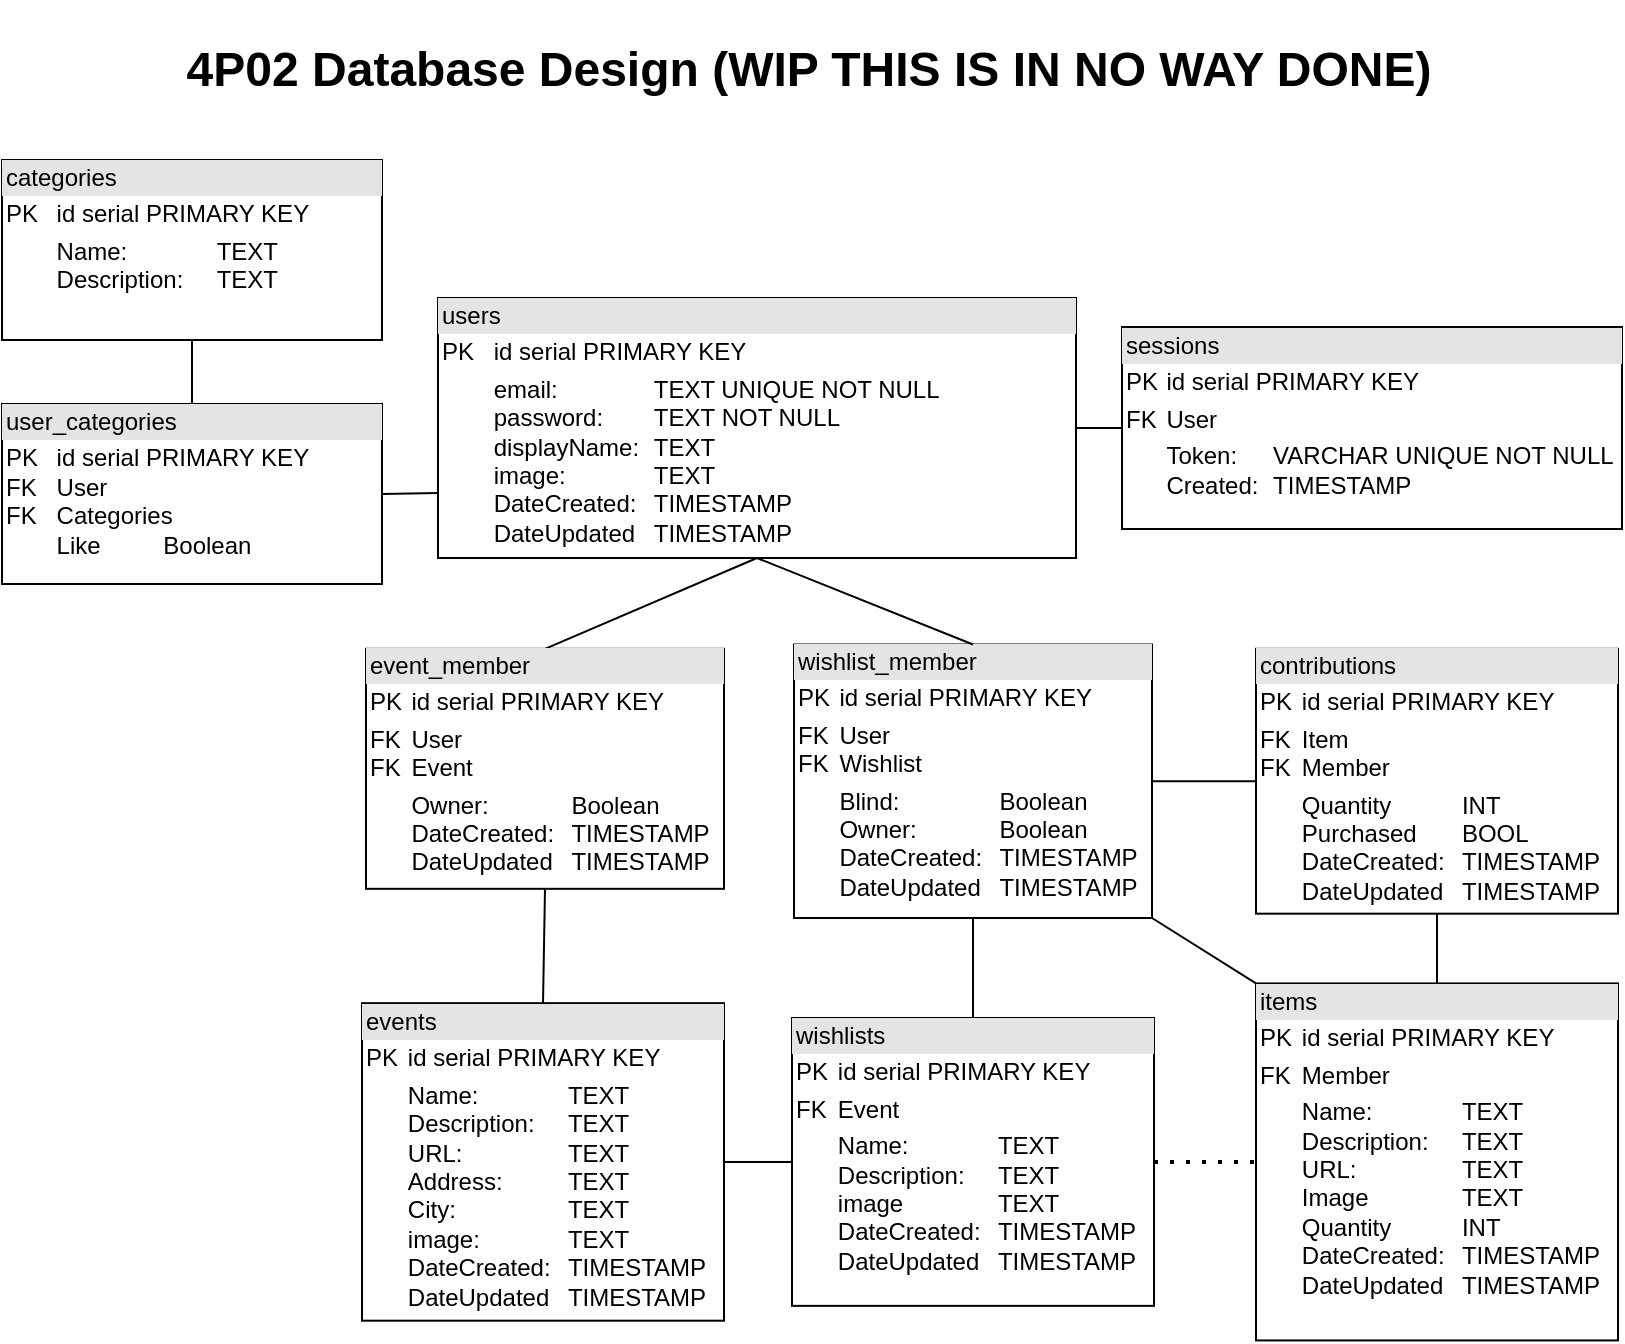 <mxfile version="26.0.11">
  <diagram name="Page-1" id="TSsa0Ury9RKS_ktHxRa_">
    <mxGraphModel dx="712" dy="737" grid="1" gridSize="10" guides="1" tooltips="1" connect="1" arrows="1" fold="1" page="1" pageScale="1" pageWidth="827" pageHeight="1169" math="0" shadow="0">
      <root>
        <mxCell id="0" />
        <mxCell id="1" parent="0" />
        <mxCell id="YkZeL2ZCBzIvdvD2JWEx-32" value="&lt;div style=&quot;box-sizing: border-box; width: 100%; background: rgb(228, 228, 228); padding: 2px;&quot;&gt;users&lt;/div&gt;&lt;table style=&quot;width:100%;font-size:1em;&quot; cellpadding=&quot;2&quot; cellspacing=&quot;0&quot;&gt;&lt;tbody&gt;&lt;tr&gt;&lt;td&gt;PK&lt;/td&gt;&lt;td&gt;id serial PRIMARY KEY&lt;/td&gt;&lt;/tr&gt;&lt;tr&gt;&lt;td&gt;&lt;br&gt;&lt;/td&gt;&lt;td&gt;email:&amp;nbsp;&lt;span style=&quot;white-space: pre;&quot;&gt;&#x9;&lt;/span&gt;&lt;span style=&quot;white-space: pre;&quot;&gt;&#x9;&lt;/span&gt;TEXT UNIQUE NOT NULL&lt;br&gt;password:&lt;span style=&quot;white-space: pre;&quot;&gt;&#x9;&lt;/span&gt;TEXT&amp;nbsp;NOT NULL&lt;br&gt;displayName:&lt;span style=&quot;white-space: pre;&quot;&gt;&#x9;&lt;/span&gt;TEXT&lt;br&gt;image:&lt;span style=&quot;white-space: pre;&quot;&gt;&#x9;&lt;/span&gt;&lt;span style=&quot;white-space: pre;&quot;&gt;&#x9;&lt;/span&gt;TEXT&lt;br&gt;DateCreated:&lt;span style=&quot;white-space: pre;&quot;&gt;&#x9;&lt;/span&gt;TIMESTAMP&lt;br&gt;DateUpdated&lt;span style=&quot;white-space: pre;&quot;&gt;&#x9;&lt;/span&gt;TIMESTAMP&lt;/td&gt;&lt;/tr&gt;&lt;/tbody&gt;&lt;/table&gt;" style="verticalAlign=top;align=left;overflow=fill;html=1;whiteSpace=wrap;" parent="1" vertex="1">
          <mxGeometry x="228" y="149" width="319" height="130" as="geometry" />
        </mxCell>
        <mxCell id="YkZeL2ZCBzIvdvD2JWEx-33" value="&lt;div style=&quot;box-sizing: border-box; width: 100%; background: rgb(228, 228, 228); padding: 2px;&quot;&gt;items&lt;/div&gt;&lt;table style=&quot;width:100%;font-size:1em;&quot; cellpadding=&quot;2&quot; cellspacing=&quot;0&quot;&gt;&lt;tbody&gt;&lt;tr&gt;&lt;td&gt;PK&lt;/td&gt;&lt;td&gt;id serial PRIMARY KEY&lt;br&gt;&lt;/td&gt;&lt;/tr&gt;&lt;tr&gt;&lt;td&gt;FK&lt;/td&gt;&lt;td&gt;Member&lt;br&gt;&lt;/td&gt;&lt;/tr&gt;&lt;tr&gt;&lt;td&gt;&lt;br&gt;&lt;/td&gt;&lt;td&gt;Name:&lt;span style=&quot;white-space: pre;&quot;&gt;&#x9;&lt;span style=&quot;white-space: pre;&quot;&gt;&#x9;&lt;/span&gt;&lt;/span&gt;TEXT&lt;br&gt;Description:&lt;span style=&quot;white-space: pre;&quot;&gt;&#x9;&lt;/span&gt;TEXT&lt;br&gt;URL:&lt;span style=&quot;white-space: pre;&quot;&gt;&#x9;&lt;span style=&quot;white-space: pre;&quot;&gt;&#x9;&lt;/span&gt;&lt;/span&gt;TEXT&lt;br&gt;Image&lt;span style=&quot;white-space: pre;&quot;&gt;&#x9;&lt;/span&gt;&lt;span style=&quot;white-space: pre;&quot;&gt;&#x9;&lt;/span&gt;TEXT&lt;br&gt;Quantity&lt;span style=&quot;white-space: pre;&quot;&gt;&#x9;&lt;/span&gt;&lt;span style=&quot;white-space: pre;&quot;&gt;&#x9;&lt;/span&gt;INT&lt;br&gt;DateCreated:&lt;span style=&quot;white-space: pre;&quot;&gt;&#x9;&lt;/span&gt;TIMESTAMP&lt;br&gt;DateUpdated&lt;span style=&quot;white-space: pre;&quot;&gt;&#x9;&lt;/span&gt;TIMESTAMP&lt;/td&gt;&lt;/tr&gt;&lt;/tbody&gt;&lt;/table&gt;" style="verticalAlign=top;align=left;overflow=fill;html=1;whiteSpace=wrap;" parent="1" vertex="1">
          <mxGeometry x="637" y="491.71" width="181" height="178.5" as="geometry" />
        </mxCell>
        <mxCell id="YkZeL2ZCBzIvdvD2JWEx-46" value="&lt;div style=&quot;box-sizing: border-box; width: 100%; background: rgb(228, 228, 228); padding: 2px;&quot;&gt;categories&lt;/div&gt;&lt;table style=&quot;width:100%;font-size:1em;&quot; cellpadding=&quot;2&quot; cellspacing=&quot;0&quot;&gt;&lt;tbody&gt;&lt;tr&gt;&lt;td&gt;PK&lt;br&gt;&lt;/td&gt;&lt;td&gt;id serial PRIMARY KEY&lt;br&gt;&lt;/td&gt;&lt;/tr&gt;&lt;tr&gt;&lt;td&gt;&lt;br&gt;&lt;/td&gt;&lt;td&gt;Name:&lt;span style=&quot;white-space: pre;&quot;&gt;&#x9;&lt;span style=&quot;white-space: pre;&quot;&gt;&#x9;&lt;/span&gt;&lt;/span&gt;TEXT&lt;br&gt;Description:&lt;span style=&quot;white-space: pre;&quot;&gt;&#x9;&lt;/span&gt;TEXT&lt;br&gt;&lt;/td&gt;&lt;/tr&gt;&lt;tr&gt;&lt;td&gt;&lt;/td&gt;&lt;td&gt;&lt;br&gt;&lt;/td&gt;&lt;/tr&gt;&lt;/tbody&gt;&lt;/table&gt;" style="verticalAlign=top;align=left;overflow=fill;html=1;whiteSpace=wrap;" parent="1" vertex="1">
          <mxGeometry x="10" y="80" width="190" height="90" as="geometry" />
        </mxCell>
        <mxCell id="YkZeL2ZCBzIvdvD2JWEx-48" value="&lt;div style=&quot;box-sizing: border-box; width: 100%; background: rgb(228, 228, 228); padding: 2px;&quot;&gt;user_categories&lt;/div&gt;&lt;table style=&quot;width:100%;font-size:1em;&quot; cellpadding=&quot;2&quot; cellspacing=&quot;0&quot;&gt;&lt;tbody&gt;&lt;tr&gt;&lt;td&gt;PK&lt;br&gt;FK&lt;br&gt;FK&lt;br&gt;&lt;br&gt;&lt;/td&gt;&lt;td&gt;id serial PRIMARY KEY&lt;br&gt;User&lt;br&gt;Categories&lt;br&gt;Like&lt;span style=&quot;white-space: pre;&quot;&gt;&#x9;&lt;/span&gt;&lt;span style=&quot;white-space: pre;&quot;&gt;&#x9;&lt;/span&gt;Boolean&lt;/td&gt;&lt;/tr&gt;&lt;tr&gt;&lt;td&gt;&lt;/td&gt;&lt;td&gt;&lt;br&gt;&lt;/td&gt;&lt;/tr&gt;&lt;/tbody&gt;&lt;/table&gt;" style="verticalAlign=top;align=left;overflow=fill;html=1;whiteSpace=wrap;" parent="1" vertex="1">
          <mxGeometry x="10" y="202" width="190" height="90" as="geometry" />
        </mxCell>
        <mxCell id="YkZeL2ZCBzIvdvD2JWEx-51" value="" style="endArrow=none;html=1;rounded=0;exitX=0;exitY=0.75;exitDx=0;exitDy=0;entryX=1;entryY=0.5;entryDx=0;entryDy=0;" parent="1" source="YkZeL2ZCBzIvdvD2JWEx-32" target="YkZeL2ZCBzIvdvD2JWEx-48" edge="1">
          <mxGeometry width="50" height="50" relative="1" as="geometry">
            <mxPoint x="759" y="618" as="sourcePoint" />
            <mxPoint x="559" y="838" as="targetPoint" />
          </mxGeometry>
        </mxCell>
        <mxCell id="YkZeL2ZCBzIvdvD2JWEx-52" value="" style="endArrow=none;html=1;rounded=0;entryX=0.5;entryY=1;entryDx=0;entryDy=0;exitX=0.5;exitY=0;exitDx=0;exitDy=0;" parent="1" source="YkZeL2ZCBzIvdvD2JWEx-48" target="YkZeL2ZCBzIvdvD2JWEx-46" edge="1">
          <mxGeometry width="50" height="50" relative="1" as="geometry">
            <mxPoint x="330" y="-10" as="sourcePoint" />
            <mxPoint x="380" y="-60" as="targetPoint" />
          </mxGeometry>
        </mxCell>
        <mxCell id="74I1PrQQdolkyrSYqhV1-5" value="&lt;div style=&quot;box-sizing: border-box; width: 100%; background: rgb(228, 228, 228); padding: 2px;&quot;&gt;sessions&lt;/div&gt;&lt;table style=&quot;width:100%;font-size:1em;&quot; cellpadding=&quot;2&quot; cellspacing=&quot;0&quot;&gt;&lt;tbody&gt;&lt;tr&gt;&lt;td&gt;PK&lt;/td&gt;&lt;td&gt;id serial PRIMARY KEY&lt;br&gt;&lt;/td&gt;&lt;/tr&gt;&lt;tr&gt;&lt;td&gt;FK&lt;br&gt;&lt;/td&gt;&lt;td&gt;User&lt;/td&gt;&lt;/tr&gt;&lt;tr&gt;&lt;td&gt;&lt;/td&gt;&lt;td&gt;Token:&lt;span style=&quot;white-space: pre;&quot;&gt;&lt;span style=&quot;white-space: pre;&quot;&gt;&#x9;&lt;/span&gt;&lt;/span&gt;VARCHAR UNIQUE NOT NULL&lt;br&gt;Created:&amp;nbsp;&lt;span style=&quot;white-space: pre;&quot;&gt;&#x9;&lt;/span&gt;TIMESTAMP&lt;/td&gt;&lt;/tr&gt;&lt;/tbody&gt;&lt;/table&gt;" style="verticalAlign=top;align=left;overflow=fill;html=1;whiteSpace=wrap;" parent="1" vertex="1">
          <mxGeometry x="570" y="163.5" width="250" height="101" as="geometry" />
        </mxCell>
        <mxCell id="74I1PrQQdolkyrSYqhV1-6" value="" style="endArrow=none;html=1;rounded=0;exitX=0;exitY=0.5;exitDx=0;exitDy=0;entryX=1;entryY=0.5;entryDx=0;entryDy=0;" parent="1" source="74I1PrQQdolkyrSYqhV1-5" target="YkZeL2ZCBzIvdvD2JWEx-32" edge="1">
          <mxGeometry width="50" height="50" relative="1" as="geometry">
            <mxPoint x="470" y="373" as="sourcePoint" />
            <mxPoint x="520" y="323" as="targetPoint" />
          </mxGeometry>
        </mxCell>
        <mxCell id="RcqJE7raZ5ugtFAX7M00-1" value="&lt;div style=&quot;box-sizing: border-box; width: 100%; background: rgb(228, 228, 228); padding: 2px;&quot;&gt;&lt;span style=&quot;color: light-dark(rgb(0, 0, 0), rgb(255, 255, 255));&quot;&gt;wishlist_m&lt;/span&gt;ember&lt;/div&gt;&lt;table style=&quot;width:100%;font-size:1em;&quot; cellpadding=&quot;2&quot; cellspacing=&quot;0&quot;&gt;&lt;tbody&gt;&lt;tr&gt;&lt;td&gt;PK&lt;/td&gt;&lt;td&gt;id serial PRIMARY KEY&lt;/td&gt;&lt;/tr&gt;&lt;tr&gt;&lt;td&gt;FK&lt;br&gt;FK&lt;/td&gt;&lt;td&gt;User&lt;br&gt;Wishlist&lt;br&gt;&lt;/td&gt;&lt;/tr&gt;&lt;tr&gt;&lt;td&gt;&lt;br&gt;&lt;/td&gt;&lt;td&gt;Blind: &lt;span style=&quot;white-space: pre;&quot;&gt;&#x9;&lt;span style=&quot;white-space: pre;&quot;&gt;&#x9;&lt;/span&gt;&lt;/span&gt;Boolean&lt;br&gt;Owner:&lt;span style=&quot;white-space: pre;&quot;&gt;&#x9;&lt;/span&gt;&lt;span style=&quot;white-space: pre;&quot;&gt;&#x9;&lt;/span&gt;Boolean&lt;br&gt;DateCreated:&lt;span style=&quot;white-space: pre;&quot;&gt;&#x9;&lt;/span&gt;TIMESTAMP&lt;br&gt;DateUpdated&lt;span style=&quot;white-space: pre;&quot;&gt;&#x9;&lt;/span&gt;TIMESTAMP&lt;/td&gt;&lt;/tr&gt;&lt;/tbody&gt;&lt;/table&gt;" style="verticalAlign=top;align=left;overflow=fill;html=1;whiteSpace=wrap;" parent="1" vertex="1">
          <mxGeometry x="406" y="322.25" width="179" height="136.75" as="geometry" />
        </mxCell>
        <mxCell id="RcqJE7raZ5ugtFAX7M00-5" value="" style="endArrow=none;html=1;rounded=0;entryX=0.5;entryY=0;entryDx=0;entryDy=0;exitX=0.5;exitY=1;exitDx=0;exitDy=0;" parent="1" source="YkZeL2ZCBzIvdvD2JWEx-32" target="RcqJE7raZ5ugtFAX7M00-1" edge="1">
          <mxGeometry width="50" height="50" relative="1" as="geometry">
            <mxPoint x="367.5" y="798" as="sourcePoint" />
            <mxPoint x="215" y="714" as="targetPoint" />
          </mxGeometry>
        </mxCell>
        <mxCell id="RcqJE7raZ5ugtFAX7M00-7" value="&lt;div style=&quot;box-sizing: border-box; width: 100%; background: rgb(228, 228, 228); padding: 2px;&quot;&gt;events&lt;/div&gt;&lt;table style=&quot;width:100%;font-size:1em;&quot; cellpadding=&quot;2&quot; cellspacing=&quot;0&quot;&gt;&lt;tbody&gt;&lt;tr&gt;&lt;td&gt;PK&lt;/td&gt;&lt;td&gt;id serial PRIMARY KEY&lt;br&gt;&lt;/td&gt;&lt;/tr&gt;&lt;tr&gt;&lt;td&gt;&lt;br&gt;&lt;/td&gt;&lt;td&gt;Name:&lt;span style=&quot;white-space: pre;&quot;&gt;&#x9;&lt;span style=&quot;white-space: pre;&quot;&gt;&#x9;&lt;/span&gt;&lt;/span&gt;TEXT&lt;br&gt;Description:&lt;span style=&quot;white-space: pre;&quot;&gt;&#x9;&lt;/span&gt;TEXT&lt;br&gt;URL:&lt;span style=&quot;white-space: pre;&quot;&gt;&#x9;&lt;span style=&quot;white-space: pre;&quot;&gt;&#x9;&lt;/span&gt;&lt;/span&gt;TEXT&lt;br&gt;Address:&amp;nbsp;&lt;span style=&quot;white-space: pre;&quot;&gt;&#x9;&lt;span style=&quot;white-space: pre;&quot;&gt;&#x9;&lt;/span&gt;&lt;/span&gt;TEXT&lt;br&gt;City:&amp;nbsp;&lt;span style=&quot;white-space: pre;&quot;&gt;&#x9;&lt;span style=&quot;white-space: pre;&quot;&gt;&#x9;&lt;/span&gt;&lt;/span&gt;TEXT&lt;br&gt;image:&amp;nbsp;&lt;span style=&quot;white-space: pre;&quot;&gt;&#x9;&lt;/span&gt;&lt;span style=&quot;white-space: pre;&quot;&gt;&#x9;&lt;/span&gt;TEXT&lt;br&gt;DateCreated:&lt;span style=&quot;white-space: pre;&quot;&gt;&#x9;&lt;/span&gt;TIMESTAMP&lt;br&gt;DateUpdated&lt;span style=&quot;white-space: pre;&quot;&gt;&#x9;&lt;/span&gt;TIMESTAMP&lt;/td&gt;&lt;/tr&gt;&lt;tr&gt;&lt;td&gt;&lt;br&gt;&lt;/td&gt;&lt;td&gt;&lt;br&gt;&lt;/td&gt;&lt;/tr&gt;&lt;/tbody&gt;&lt;/table&gt;" style="verticalAlign=top;align=left;overflow=fill;html=1;whiteSpace=wrap;" parent="1" vertex="1">
          <mxGeometry x="190" y="501.59" width="181" height="158.75" as="geometry" />
        </mxCell>
        <mxCell id="RcqJE7raZ5ugtFAX7M00-8" value="&lt;h1&gt;4P02 Database Design (WIP THIS IS IN NO WAY DONE)&lt;/h1&gt;" style="text;html=1;align=center;verticalAlign=middle;resizable=0;points=[];autosize=1;strokeColor=none;fillColor=none;shadow=0;" parent="1" vertex="1">
          <mxGeometry x="88" width="650" height="70" as="geometry" />
        </mxCell>
        <mxCell id="RcqJE7raZ5ugtFAX7M00-9" value="&lt;div style=&quot;box-sizing: border-box; width: 100%; background: rgb(228, 228, 228); padding: 2px;&quot;&gt;contributions&lt;/div&gt;&lt;table style=&quot;width:100%;font-size:1em;&quot; cellpadding=&quot;2&quot; cellspacing=&quot;0&quot;&gt;&lt;tbody&gt;&lt;tr&gt;&lt;td&gt;PK&lt;/td&gt;&lt;td&gt;id serial PRIMARY KEY&lt;br&gt;&lt;/td&gt;&lt;/tr&gt;&lt;tr&gt;&lt;td&gt;FK&lt;br&gt;FK&lt;/td&gt;&lt;td&gt;Item&lt;br&gt;Member&lt;/td&gt;&lt;/tr&gt;&lt;tr&gt;&lt;td&gt;&lt;br&gt;&lt;/td&gt;&lt;td&gt;Quantity&lt;span style=&quot;white-space: pre;&quot;&gt;&#x9;&lt;/span&gt;&lt;span style=&quot;white-space: pre;&quot;&gt;&#x9;&lt;/span&gt;INT&lt;br&gt;Purchased&lt;span style=&quot;white-space: pre;&quot;&gt;&#x9;&lt;/span&gt;BOOL&lt;br&gt;DateCreated:&lt;span style=&quot;white-space: pre;&quot;&gt;&#x9;&lt;/span&gt;TIMESTAMP&lt;br&gt;DateUpdated&lt;span style=&quot;white-space: pre;&quot;&gt;&#x9;&lt;/span&gt;TIMESTAMP&lt;/td&gt;&lt;/tr&gt;&lt;/tbody&gt;&lt;/table&gt;" style="verticalAlign=top;align=left;overflow=fill;html=1;whiteSpace=wrap;" parent="1" vertex="1">
          <mxGeometry x="637" y="324.41" width="181" height="132.43" as="geometry" />
        </mxCell>
        <mxCell id="RcqJE7raZ5ugtFAX7M00-11" value="&lt;div style=&quot;box-sizing: border-box; width: 100%; background: rgb(228, 228, 228); padding: 2px;&quot;&gt;wishlists&lt;/div&gt;&lt;table style=&quot;width:100%;font-size:1em;&quot; cellpadding=&quot;2&quot; cellspacing=&quot;0&quot;&gt;&lt;tbody&gt;&lt;tr&gt;&lt;td&gt;PK&lt;/td&gt;&lt;td&gt;id serial PRIMARY KEY&lt;br&gt;&lt;/td&gt;&lt;/tr&gt;&lt;tr&gt;&lt;td&gt;FK&lt;br&gt;&lt;/td&gt;&lt;td&gt;Event&lt;br&gt;&lt;/td&gt;&lt;/tr&gt;&lt;tr&gt;&lt;td&gt;&lt;br&gt;&lt;/td&gt;&lt;td&gt;Name:&lt;span style=&quot;white-space: pre;&quot;&gt;&#x9;&lt;span style=&quot;white-space: pre;&quot;&gt;&#x9;&lt;/span&gt;&lt;/span&gt;TEXT&lt;br&gt;Description:&lt;span style=&quot;white-space: pre;&quot;&gt;&#x9;&lt;/span&gt;TEXT&lt;br&gt;image &lt;span style=&quot;white-space: pre;&quot;&gt;&#x9;&lt;/span&gt;&lt;span style=&quot;white-space: pre;&quot;&gt;&#x9;&lt;/span&gt;TEXT&lt;br&gt;DateCreated:&lt;span style=&quot;white-space: pre;&quot;&gt;&#x9;&lt;/span&gt;TIMESTAMP&lt;br&gt;DateUpdated&lt;span style=&quot;white-space: pre;&quot;&gt;&#x9;&lt;/span&gt;TIMESTAMP&lt;br&gt;&lt;br&gt;&lt;/td&gt;&lt;/tr&gt;&lt;/tbody&gt;&lt;/table&gt;" style="verticalAlign=top;align=left;overflow=fill;html=1;whiteSpace=wrap;" parent="1" vertex="1">
          <mxGeometry x="405" y="509" width="181" height="143.93" as="geometry" />
        </mxCell>
        <mxCell id="RcqJE7raZ5ugtFAX7M00-13" value="" style="endArrow=none;html=1;rounded=0;entryX=0.5;entryY=1;entryDx=0;entryDy=0;exitX=0.5;exitY=0;exitDx=0;exitDy=0;" parent="1" source="YkZeL2ZCBzIvdvD2JWEx-33" target="RcqJE7raZ5ugtFAX7M00-9" edge="1">
          <mxGeometry width="50" height="50" relative="1" as="geometry">
            <mxPoint x="747" y="454.75" as="sourcePoint" />
            <mxPoint x="508" y="559.5" as="targetPoint" />
          </mxGeometry>
        </mxCell>
        <mxCell id="RcqJE7raZ5ugtFAX7M00-14" value="" style="endArrow=none;html=1;rounded=0;entryX=1;entryY=0.5;entryDx=0;entryDy=0;exitX=0;exitY=0.5;exitDx=0;exitDy=0;" parent="1" source="RcqJE7raZ5ugtFAX7M00-11" target="RcqJE7raZ5ugtFAX7M00-7" edge="1">
          <mxGeometry width="50" height="50" relative="1" as="geometry">
            <mxPoint x="713" y="544.25" as="sourcePoint" />
            <mxPoint x="440.75" y="679" as="targetPoint" />
          </mxGeometry>
        </mxCell>
        <mxCell id="RcqJE7raZ5ugtFAX7M00-15" value="" style="endArrow=none;html=1;rounded=0;entryX=1;entryY=0.5;entryDx=0;entryDy=0;exitX=0;exitY=0.5;exitDx=0;exitDy=0;" parent="1" source="RcqJE7raZ5ugtFAX7M00-9" target="RcqJE7raZ5ugtFAX7M00-1" edge="1">
          <mxGeometry width="50" height="50" relative="1" as="geometry">
            <mxPoint x="711" y="541.5" as="sourcePoint" />
            <mxPoint x="612" y="541.5" as="targetPoint" />
          </mxGeometry>
        </mxCell>
        <mxCell id="RcqJE7raZ5ugtFAX7M00-16" value="" style="endArrow=none;html=1;rounded=0;entryX=0.5;entryY=1;entryDx=0;entryDy=0;exitX=0.5;exitY=0;exitDx=0;exitDy=0;" parent="1" source="RcqJE7raZ5ugtFAX7M00-11" target="RcqJE7raZ5ugtFAX7M00-1" edge="1">
          <mxGeometry width="50" height="50" relative="1" as="geometry">
            <mxPoint x="711" y="562" as="sourcePoint" />
            <mxPoint x="592" y="562" as="targetPoint" />
          </mxGeometry>
        </mxCell>
        <mxCell id="RcqJE7raZ5ugtFAX7M00-17" value="" style="endArrow=none;html=1;rounded=0;entryX=1;entryY=1;entryDx=0;entryDy=0;exitX=0;exitY=0;exitDx=0;exitDy=0;" parent="1" source="YkZeL2ZCBzIvdvD2JWEx-33" target="RcqJE7raZ5ugtFAX7M00-1" edge="1">
          <mxGeometry width="50" height="50" relative="1" as="geometry">
            <mxPoint x="711" y="393" as="sourcePoint" />
            <mxPoint x="580" y="394" as="targetPoint" />
          </mxGeometry>
        </mxCell>
        <mxCell id="RcqJE7raZ5ugtFAX7M00-18" value="" style="endArrow=none;html=1;rounded=0;entryX=0.5;entryY=0;entryDx=0;entryDy=0;exitX=0.5;exitY=1;exitDx=0;exitDy=0;" parent="1" source="YkZeL2ZCBzIvdvD2JWEx-32" target="GdbT1oHBHeOazo6q2Ie0-1" edge="1">
          <mxGeometry width="50" height="50" relative="1" as="geometry">
            <mxPoint x="380" y="289" as="sourcePoint" />
            <mxPoint x="380" y="336" as="targetPoint" />
          </mxGeometry>
        </mxCell>
        <mxCell id="GdbT1oHBHeOazo6q2Ie0-1" value="&lt;div style=&quot;box-sizing: border-box; width: 100%; background: rgb(228, 228, 228); padding: 2px;&quot;&gt;&lt;span style=&quot;color: light-dark(rgb(0, 0, 0), rgb(255, 255, 255));&quot;&gt;event_m&lt;/span&gt;ember&lt;/div&gt;&lt;table style=&quot;width:100%;font-size:1em;&quot; cellpadding=&quot;2&quot; cellspacing=&quot;0&quot;&gt;&lt;tbody&gt;&lt;tr&gt;&lt;td&gt;PK&lt;/td&gt;&lt;td&gt;id serial PRIMARY KEY&lt;/td&gt;&lt;/tr&gt;&lt;tr&gt;&lt;td&gt;FK&lt;br&gt;FK&lt;/td&gt;&lt;td&gt;User&lt;br&gt;Event&lt;br&gt;&lt;/td&gt;&lt;/tr&gt;&lt;tr&gt;&lt;td&gt;&lt;br&gt;&lt;/td&gt;&lt;td&gt;Owner:&lt;span style=&quot;white-space: pre;&quot;&gt;&#x9;&lt;/span&gt;&lt;span style=&quot;white-space: pre;&quot;&gt;&#x9;&lt;/span&gt;Boolean&lt;br&gt;DateCreated:&lt;span style=&quot;white-space: pre;&quot;&gt;&#x9;&lt;/span&gt;TIMESTAMP&lt;br&gt;DateUpdated&lt;span style=&quot;white-space: pre;&quot;&gt;&#x9;&lt;/span&gt;TIMESTAMP&lt;/td&gt;&lt;/tr&gt;&lt;/tbody&gt;&lt;/table&gt;" style="verticalAlign=top;align=left;overflow=fill;html=1;whiteSpace=wrap;" vertex="1" parent="1">
          <mxGeometry x="192" y="324.41" width="179" height="120" as="geometry" />
        </mxCell>
        <mxCell id="GdbT1oHBHeOazo6q2Ie0-2" value="" style="endArrow=none;html=1;rounded=0;entryX=0.5;entryY=1;entryDx=0;entryDy=0;exitX=0.5;exitY=0;exitDx=0;exitDy=0;" edge="1" parent="1" source="RcqJE7raZ5ugtFAX7M00-7" target="GdbT1oHBHeOazo6q2Ie0-1">
          <mxGeometry width="50" height="50" relative="1" as="geometry">
            <mxPoint x="317" y="289" as="sourcePoint" />
            <mxPoint x="287" y="334" as="targetPoint" />
          </mxGeometry>
        </mxCell>
        <mxCell id="GdbT1oHBHeOazo6q2Ie0-3" value="" style="endArrow=none;dashed=1;html=1;dashPattern=1 3;strokeWidth=2;rounded=0;exitX=1;exitY=0.5;exitDx=0;exitDy=0;entryX=0;entryY=0.5;entryDx=0;entryDy=0;" edge="1" parent="1" source="RcqJE7raZ5ugtFAX7M00-11" target="YkZeL2ZCBzIvdvD2JWEx-33">
          <mxGeometry width="50" height="50" relative="1" as="geometry">
            <mxPoint x="470" y="440" as="sourcePoint" />
            <mxPoint x="520" y="390" as="targetPoint" />
          </mxGeometry>
        </mxCell>
      </root>
    </mxGraphModel>
  </diagram>
</mxfile>
